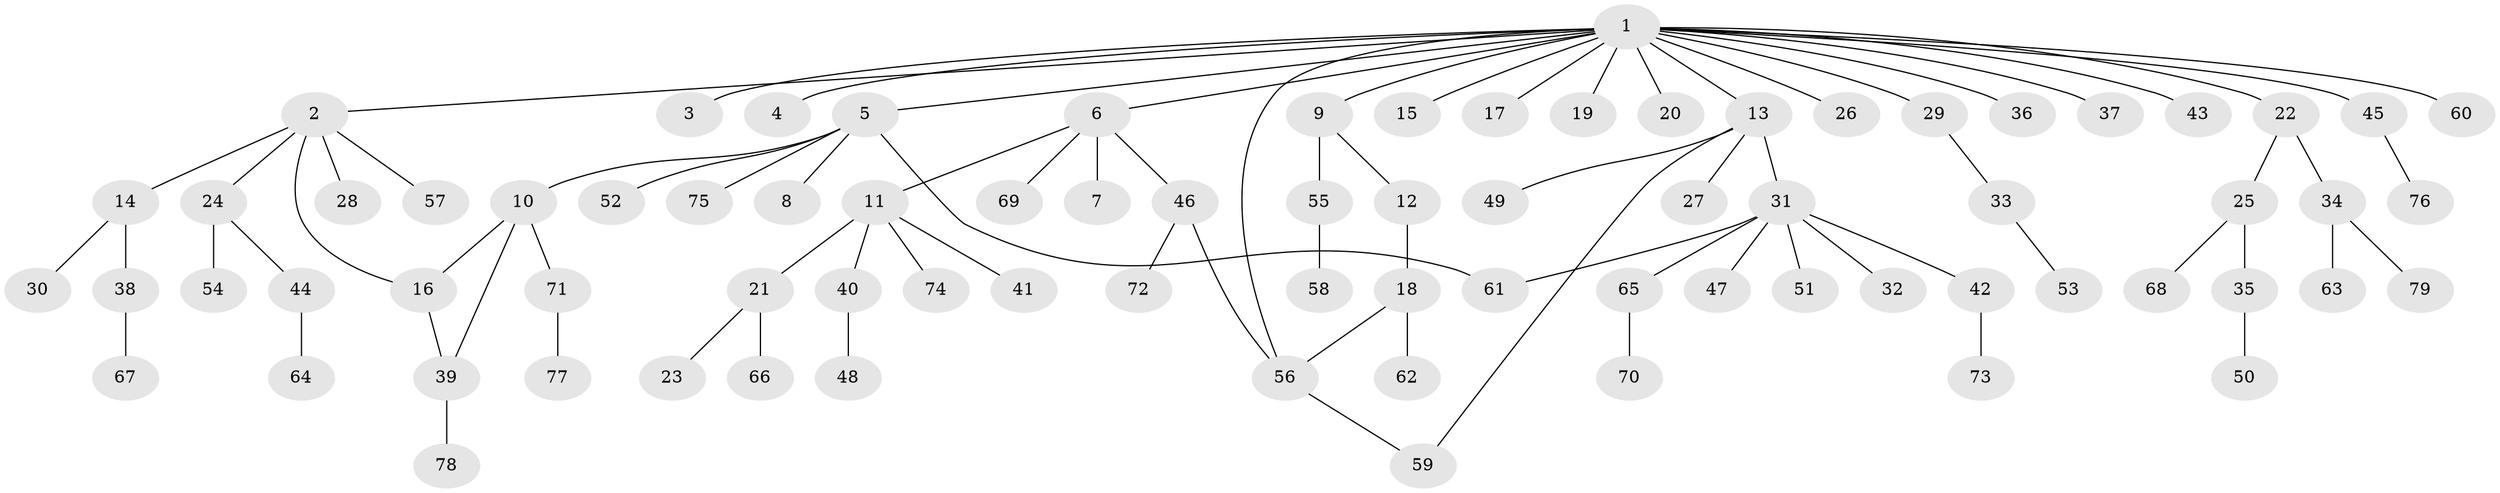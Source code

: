 // coarse degree distribution, {1: 0.6909090909090909, 28: 0.01818181818181818, 2: 0.18181818181818182, 5: 0.01818181818181818, 3: 0.01818181818181818, 4: 0.05454545454545454, 6: 0.01818181818181818}
// Generated by graph-tools (version 1.1) at 2025/51/03/04/25 21:51:59]
// undirected, 79 vertices, 84 edges
graph export_dot {
graph [start="1"]
  node [color=gray90,style=filled];
  1;
  2;
  3;
  4;
  5;
  6;
  7;
  8;
  9;
  10;
  11;
  12;
  13;
  14;
  15;
  16;
  17;
  18;
  19;
  20;
  21;
  22;
  23;
  24;
  25;
  26;
  27;
  28;
  29;
  30;
  31;
  32;
  33;
  34;
  35;
  36;
  37;
  38;
  39;
  40;
  41;
  42;
  43;
  44;
  45;
  46;
  47;
  48;
  49;
  50;
  51;
  52;
  53;
  54;
  55;
  56;
  57;
  58;
  59;
  60;
  61;
  62;
  63;
  64;
  65;
  66;
  67;
  68;
  69;
  70;
  71;
  72;
  73;
  74;
  75;
  76;
  77;
  78;
  79;
  1 -- 2;
  1 -- 3;
  1 -- 4;
  1 -- 5;
  1 -- 6;
  1 -- 9;
  1 -- 13;
  1 -- 15;
  1 -- 17;
  1 -- 19;
  1 -- 20;
  1 -- 22;
  1 -- 26;
  1 -- 29;
  1 -- 36;
  1 -- 37;
  1 -- 43;
  1 -- 45;
  1 -- 56;
  1 -- 60;
  2 -- 14;
  2 -- 16;
  2 -- 24;
  2 -- 28;
  2 -- 57;
  5 -- 8;
  5 -- 10;
  5 -- 52;
  5 -- 61;
  5 -- 75;
  6 -- 7;
  6 -- 11;
  6 -- 46;
  6 -- 69;
  9 -- 12;
  9 -- 55;
  10 -- 16;
  10 -- 39;
  10 -- 71;
  11 -- 21;
  11 -- 40;
  11 -- 41;
  11 -- 74;
  12 -- 18;
  13 -- 27;
  13 -- 31;
  13 -- 49;
  13 -- 59;
  14 -- 30;
  14 -- 38;
  16 -- 39;
  18 -- 56;
  18 -- 62;
  21 -- 23;
  21 -- 66;
  22 -- 25;
  22 -- 34;
  24 -- 44;
  24 -- 54;
  25 -- 35;
  25 -- 68;
  29 -- 33;
  31 -- 32;
  31 -- 42;
  31 -- 47;
  31 -- 51;
  31 -- 61;
  31 -- 65;
  33 -- 53;
  34 -- 63;
  34 -- 79;
  35 -- 50;
  38 -- 67;
  39 -- 78;
  40 -- 48;
  42 -- 73;
  44 -- 64;
  45 -- 76;
  46 -- 56;
  46 -- 72;
  55 -- 58;
  56 -- 59;
  65 -- 70;
  71 -- 77;
}
